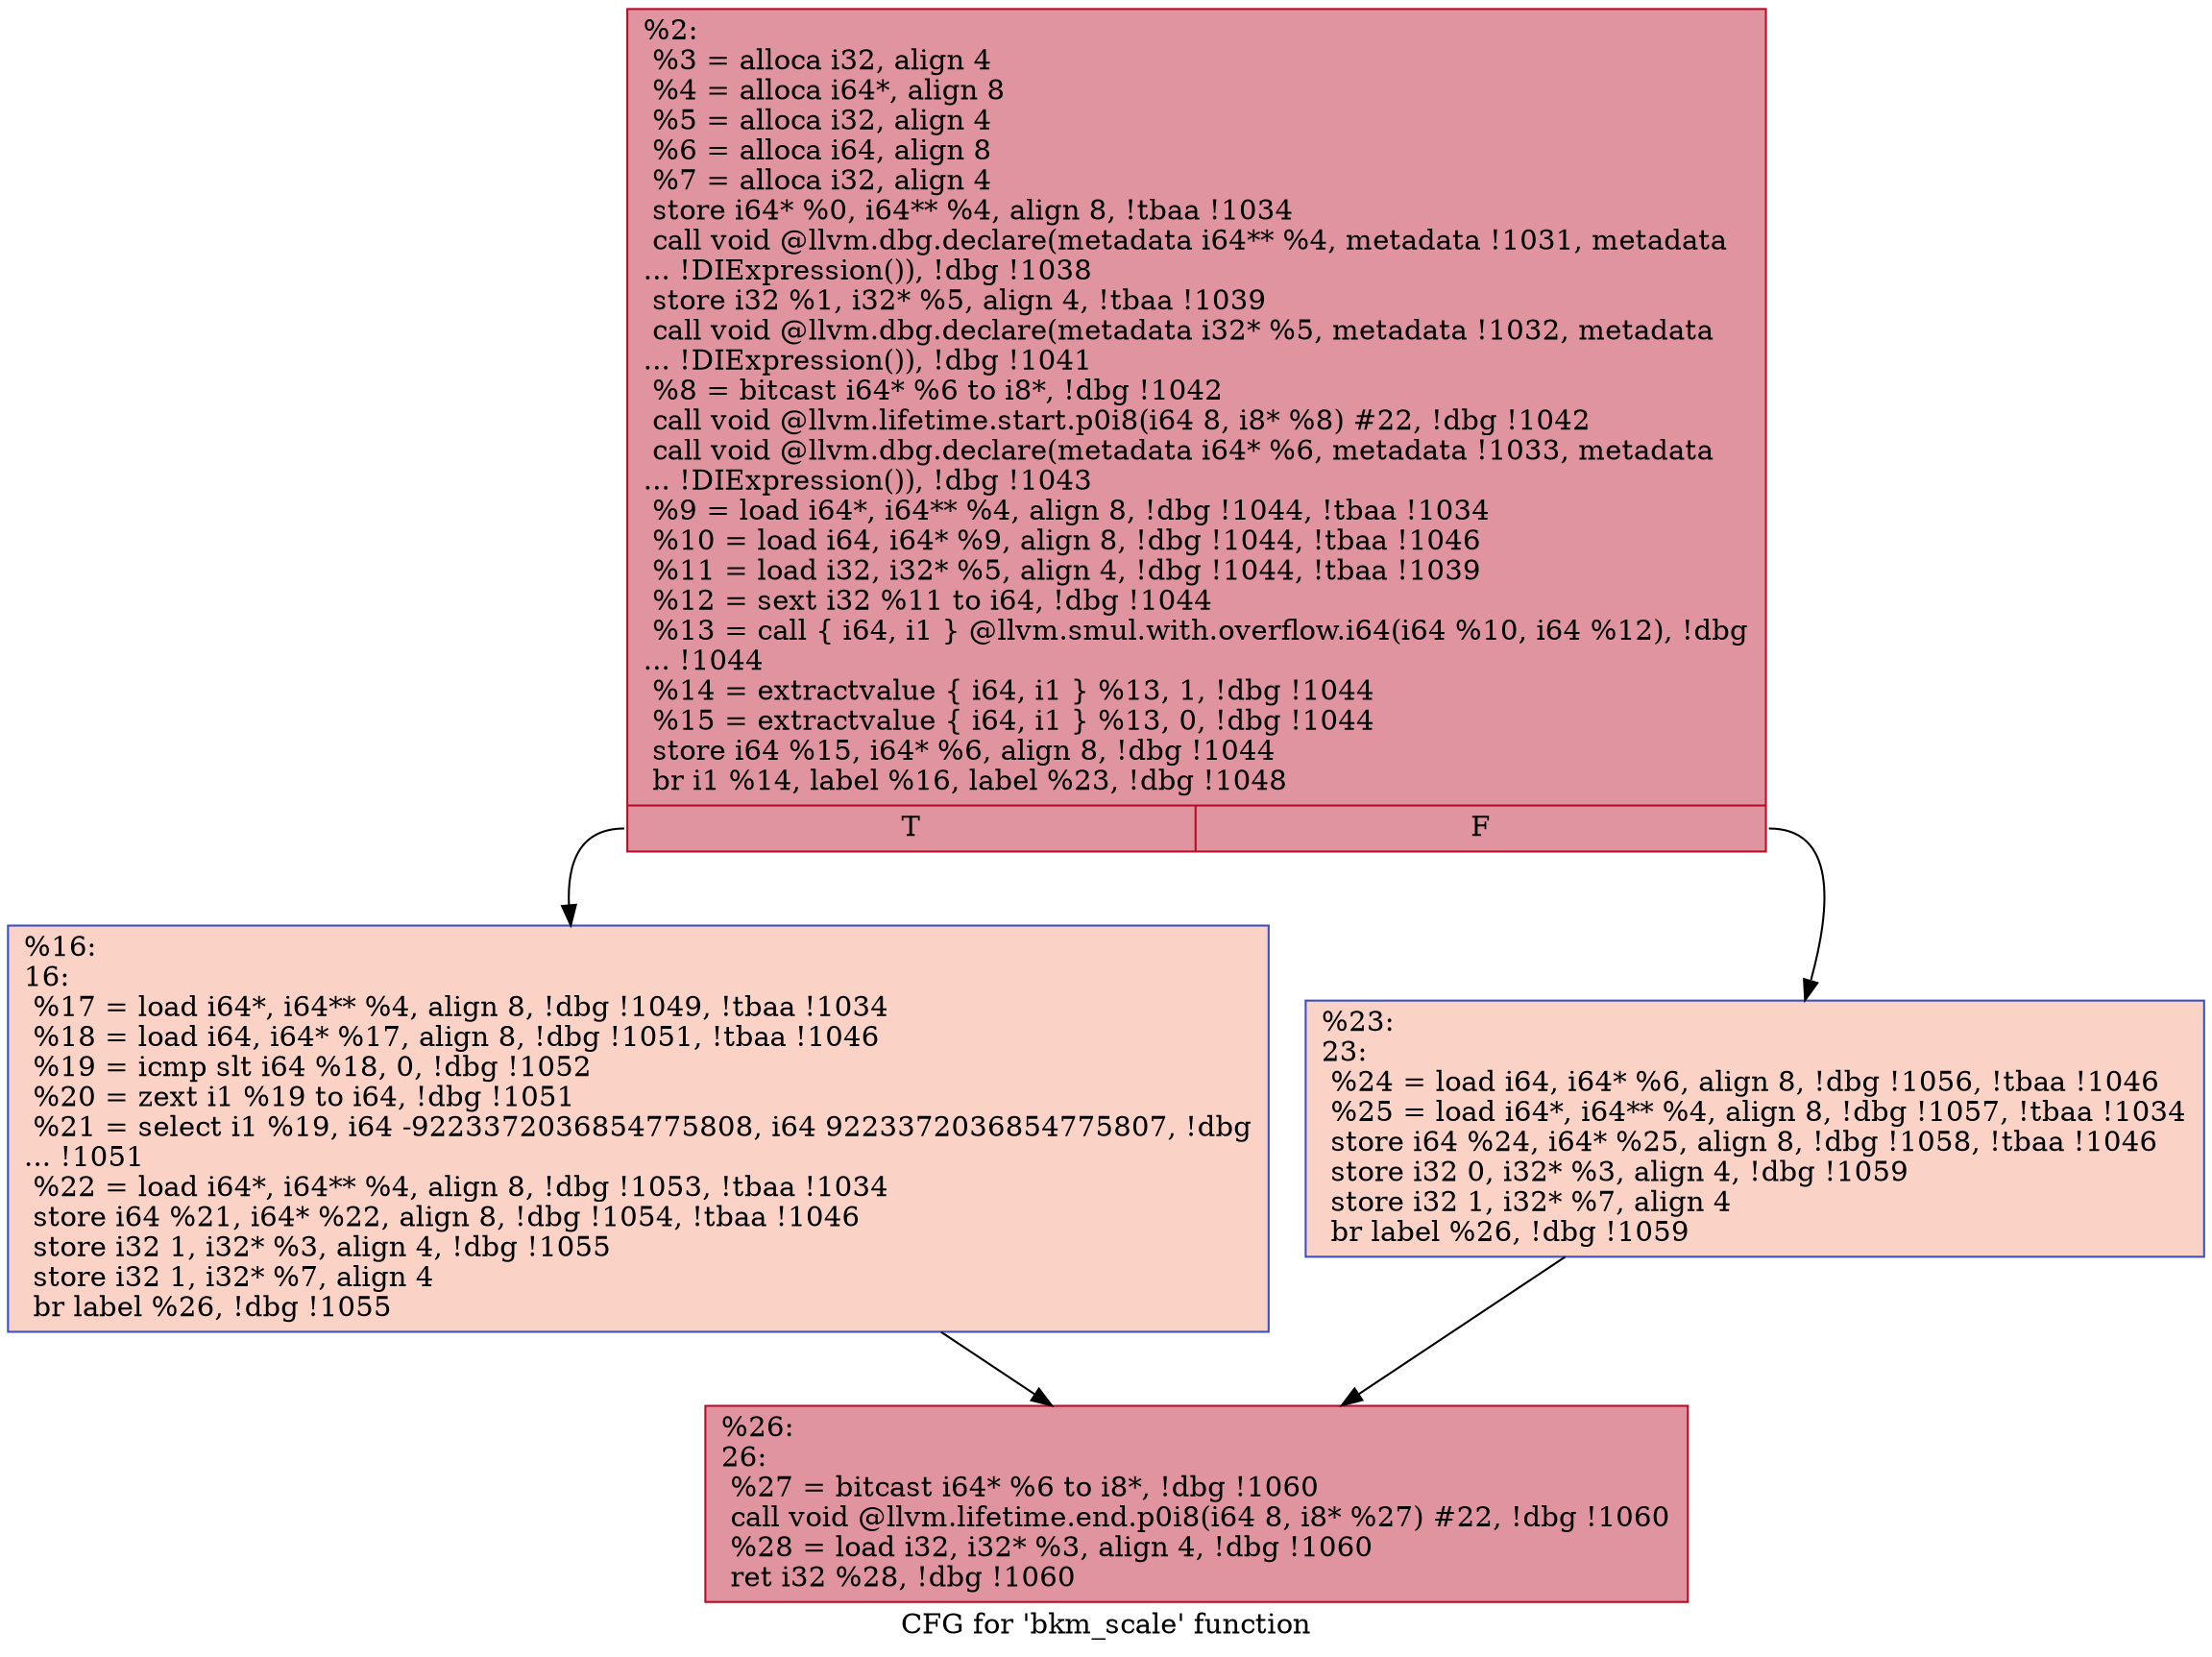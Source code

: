 digraph "CFG for 'bkm_scale' function" {
	label="CFG for 'bkm_scale' function";

	Node0x24df840 [shape=record,color="#b70d28ff", style=filled, fillcolor="#b70d2870",label="{%2:\l  %3 = alloca i32, align 4\l  %4 = alloca i64*, align 8\l  %5 = alloca i32, align 4\l  %6 = alloca i64, align 8\l  %7 = alloca i32, align 4\l  store i64* %0, i64** %4, align 8, !tbaa !1034\l  call void @llvm.dbg.declare(metadata i64** %4, metadata !1031, metadata\l... !DIExpression()), !dbg !1038\l  store i32 %1, i32* %5, align 4, !tbaa !1039\l  call void @llvm.dbg.declare(metadata i32* %5, metadata !1032, metadata\l... !DIExpression()), !dbg !1041\l  %8 = bitcast i64* %6 to i8*, !dbg !1042\l  call void @llvm.lifetime.start.p0i8(i64 8, i8* %8) #22, !dbg !1042\l  call void @llvm.dbg.declare(metadata i64* %6, metadata !1033, metadata\l... !DIExpression()), !dbg !1043\l  %9 = load i64*, i64** %4, align 8, !dbg !1044, !tbaa !1034\l  %10 = load i64, i64* %9, align 8, !dbg !1044, !tbaa !1046\l  %11 = load i32, i32* %5, align 4, !dbg !1044, !tbaa !1039\l  %12 = sext i32 %11 to i64, !dbg !1044\l  %13 = call \{ i64, i1 \} @llvm.smul.with.overflow.i64(i64 %10, i64 %12), !dbg\l... !1044\l  %14 = extractvalue \{ i64, i1 \} %13, 1, !dbg !1044\l  %15 = extractvalue \{ i64, i1 \} %13, 0, !dbg !1044\l  store i64 %15, i64* %6, align 8, !dbg !1044\l  br i1 %14, label %16, label %23, !dbg !1048\l|{<s0>T|<s1>F}}"];
	Node0x24df840:s0 -> Node0x24df8c0;
	Node0x24df840:s1 -> Node0x24df910;
	Node0x24df8c0 [shape=record,color="#3d50c3ff", style=filled, fillcolor="#f59c7d70",label="{%16:\l16:                                               \l  %17 = load i64*, i64** %4, align 8, !dbg !1049, !tbaa !1034\l  %18 = load i64, i64* %17, align 8, !dbg !1051, !tbaa !1046\l  %19 = icmp slt i64 %18, 0, !dbg !1052\l  %20 = zext i1 %19 to i64, !dbg !1051\l  %21 = select i1 %19, i64 -9223372036854775808, i64 9223372036854775807, !dbg\l... !1051\l  %22 = load i64*, i64** %4, align 8, !dbg !1053, !tbaa !1034\l  store i64 %21, i64* %22, align 8, !dbg !1054, !tbaa !1046\l  store i32 1, i32* %3, align 4, !dbg !1055\l  store i32 1, i32* %7, align 4\l  br label %26, !dbg !1055\l}"];
	Node0x24df8c0 -> Node0x24df960;
	Node0x24df910 [shape=record,color="#3d50c3ff", style=filled, fillcolor="#f59c7d70",label="{%23:\l23:                                               \l  %24 = load i64, i64* %6, align 8, !dbg !1056, !tbaa !1046\l  %25 = load i64*, i64** %4, align 8, !dbg !1057, !tbaa !1034\l  store i64 %24, i64* %25, align 8, !dbg !1058, !tbaa !1046\l  store i32 0, i32* %3, align 4, !dbg !1059\l  store i32 1, i32* %7, align 4\l  br label %26, !dbg !1059\l}"];
	Node0x24df910 -> Node0x24df960;
	Node0x24df960 [shape=record,color="#b70d28ff", style=filled, fillcolor="#b70d2870",label="{%26:\l26:                                               \l  %27 = bitcast i64* %6 to i8*, !dbg !1060\l  call void @llvm.lifetime.end.p0i8(i64 8, i8* %27) #22, !dbg !1060\l  %28 = load i32, i32* %3, align 4, !dbg !1060\l  ret i32 %28, !dbg !1060\l}"];
}
